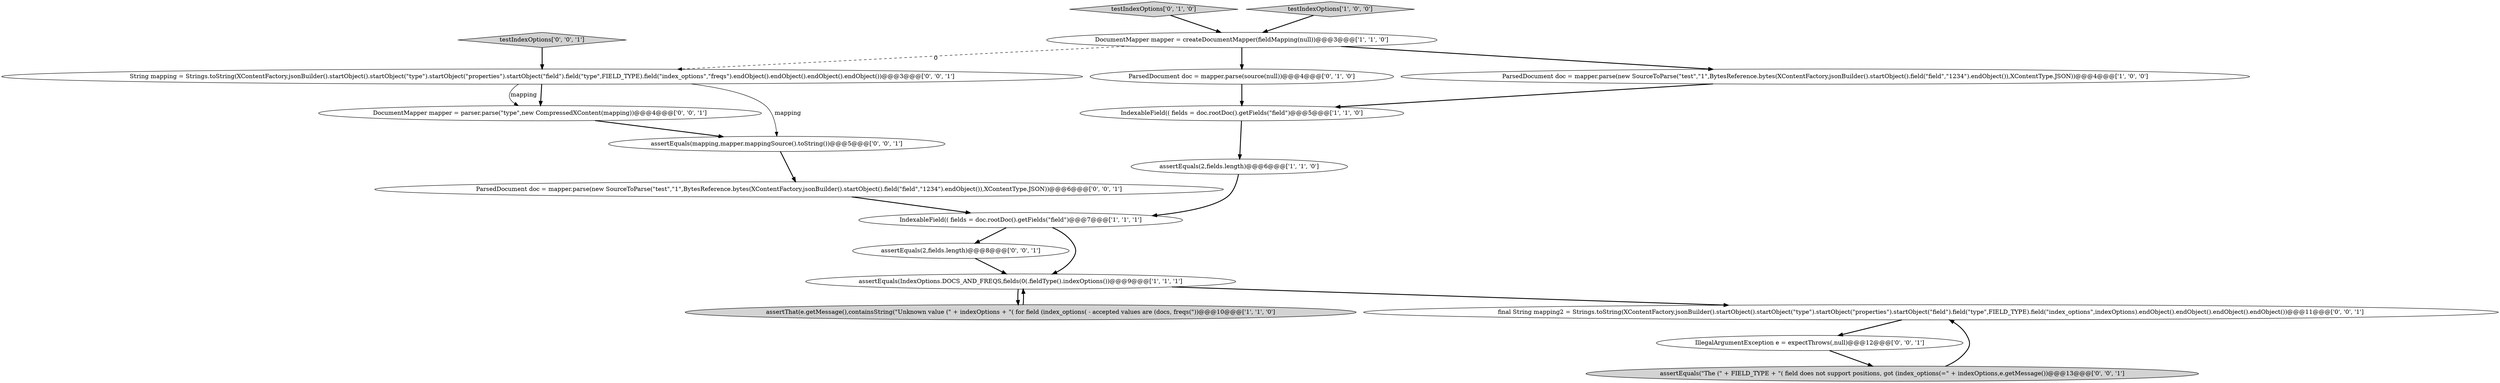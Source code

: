 digraph {
5 [style = filled, label = "DocumentMapper mapper = createDocumentMapper(fieldMapping(null))@@@3@@@['1', '1', '0']", fillcolor = white, shape = ellipse image = "AAA0AAABBB1BBB"];
6 [style = filled, label = "assertThat(e.getMessage(),containsString(\"Unknown value (\" + indexOptions + \"( for field (index_options( - accepted values are (docs, freqs(\"))@@@10@@@['1', '1', '0']", fillcolor = lightgray, shape = ellipse image = "AAA0AAABBB1BBB"];
9 [style = filled, label = "ParsedDocument doc = mapper.parse(source(null))@@@4@@@['0', '1', '0']", fillcolor = white, shape = ellipse image = "AAA0AAABBB2BBB"];
7 [style = filled, label = "IndexableField(( fields = doc.rootDoc().getFields(\"field\")@@@5@@@['1', '1', '0']", fillcolor = white, shape = ellipse image = "AAA0AAABBB1BBB"];
8 [style = filled, label = "testIndexOptions['0', '1', '0']", fillcolor = lightgray, shape = diamond image = "AAA0AAABBB2BBB"];
10 [style = filled, label = "ParsedDocument doc = mapper.parse(new SourceToParse(\"test\",\"1\",BytesReference.bytes(XContentFactory.jsonBuilder().startObject().field(\"field\",\"1234\").endObject()),XContentType.JSON))@@@6@@@['0', '0', '1']", fillcolor = white, shape = ellipse image = "AAA0AAABBB3BBB"];
14 [style = filled, label = "DocumentMapper mapper = parser.parse(\"type\",new CompressedXContent(mapping))@@@4@@@['0', '0', '1']", fillcolor = white, shape = ellipse image = "AAA0AAABBB3BBB"];
15 [style = filled, label = "assertEquals(2,fields.length)@@@8@@@['0', '0', '1']", fillcolor = white, shape = ellipse image = "AAA0AAABBB3BBB"];
11 [style = filled, label = "final String mapping2 = Strings.toString(XContentFactory.jsonBuilder().startObject().startObject(\"type\").startObject(\"properties\").startObject(\"field\").field(\"type\",FIELD_TYPE).field(\"index_options\",indexOptions).endObject().endObject().endObject().endObject())@@@11@@@['0', '0', '1']", fillcolor = white, shape = ellipse image = "AAA0AAABBB3BBB"];
3 [style = filled, label = "testIndexOptions['1', '0', '0']", fillcolor = lightgray, shape = diamond image = "AAA0AAABBB1BBB"];
4 [style = filled, label = "IndexableField(( fields = doc.rootDoc().getFields(\"field\")@@@7@@@['1', '1', '1']", fillcolor = white, shape = ellipse image = "AAA0AAABBB1BBB"];
13 [style = filled, label = "testIndexOptions['0', '0', '1']", fillcolor = lightgray, shape = diamond image = "AAA0AAABBB3BBB"];
16 [style = filled, label = "assertEquals(\"The (\" + FIELD_TYPE + \"( field does not support positions, got (index_options(=\" + indexOptions,e.getMessage())@@@13@@@['0', '0', '1']", fillcolor = lightgray, shape = ellipse image = "AAA0AAABBB3BBB"];
17 [style = filled, label = "String mapping = Strings.toString(XContentFactory.jsonBuilder().startObject().startObject(\"type\").startObject(\"properties\").startObject(\"field\").field(\"type\",FIELD_TYPE).field(\"index_options\",\"freqs\").endObject().endObject().endObject().endObject())@@@3@@@['0', '0', '1']", fillcolor = white, shape = ellipse image = "AAA0AAABBB3BBB"];
2 [style = filled, label = "assertEquals(2,fields.length)@@@6@@@['1', '1', '0']", fillcolor = white, shape = ellipse image = "AAA0AAABBB1BBB"];
0 [style = filled, label = "ParsedDocument doc = mapper.parse(new SourceToParse(\"test\",\"1\",BytesReference.bytes(XContentFactory.jsonBuilder().startObject().field(\"field\",\"1234\").endObject()),XContentType.JSON))@@@4@@@['1', '0', '0']", fillcolor = white, shape = ellipse image = "AAA0AAABBB1BBB"];
18 [style = filled, label = "assertEquals(mapping,mapper.mappingSource().toString())@@@5@@@['0', '0', '1']", fillcolor = white, shape = ellipse image = "AAA0AAABBB3BBB"];
1 [style = filled, label = "assertEquals(IndexOptions.DOCS_AND_FREQS,fields(0(.fieldType().indexOptions())@@@9@@@['1', '1', '1']", fillcolor = white, shape = ellipse image = "AAA0AAABBB1BBB"];
12 [style = filled, label = "IllegalArgumentException e = expectThrows(,null)@@@12@@@['0', '0', '1']", fillcolor = white, shape = ellipse image = "AAA0AAABBB3BBB"];
15->1 [style = bold, label=""];
11->12 [style = bold, label=""];
2->4 [style = bold, label=""];
8->5 [style = bold, label=""];
14->18 [style = bold, label=""];
0->7 [style = bold, label=""];
13->17 [style = bold, label=""];
17->14 [style = solid, label="mapping"];
17->14 [style = bold, label=""];
5->9 [style = bold, label=""];
7->2 [style = bold, label=""];
1->6 [style = bold, label=""];
3->5 [style = bold, label=""];
4->1 [style = bold, label=""];
1->11 [style = bold, label=""];
12->16 [style = bold, label=""];
5->0 [style = bold, label=""];
17->18 [style = solid, label="mapping"];
10->4 [style = bold, label=""];
18->10 [style = bold, label=""];
4->15 [style = bold, label=""];
16->11 [style = bold, label=""];
6->1 [style = bold, label=""];
5->17 [style = dashed, label="0"];
9->7 [style = bold, label=""];
}

